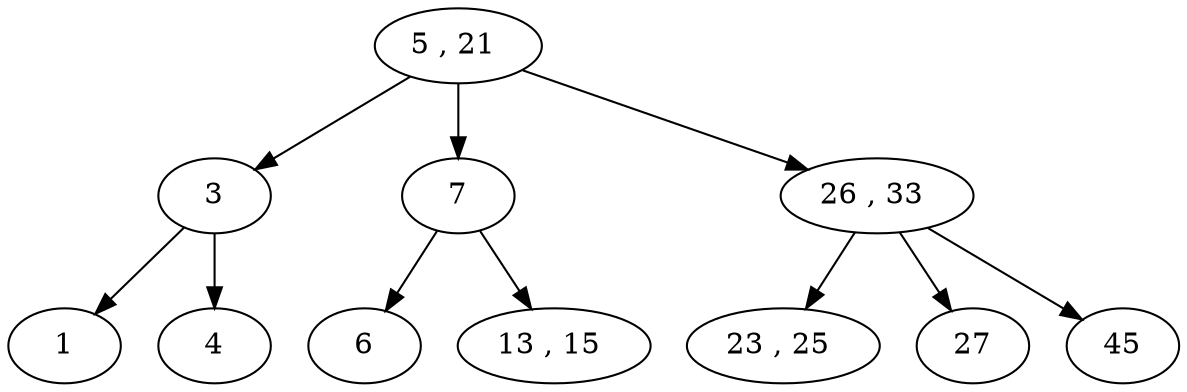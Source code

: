 digraph tree{
"5" [label="5 , 21 "] ;
"5"->"3";
"3" [label="3"] ;
"3"->"1";
"1" [label="1"] ;
"3"->"4";
"4" [label="4"] ;
"5"->"7";
"7" [label="7"] ;
"7"->"6";
"6" [label="6"] ;
"7"->"13";
"13" [label="13 , 15 "] ;
"5"->"26";
"26" [label="26 , 33 "] ;
"26"->"23";
"23" [label="23 , 25 "] ;
"26"->"27";
"27" [label="27"] ;
"26"->"45";
"45" [label="45"] ;
}